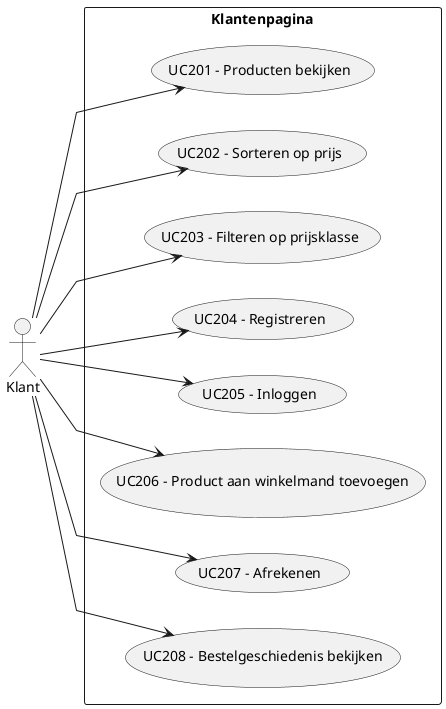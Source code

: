 @startuml
left to right direction
skinparam linetype polyline
actor Klant

rectangle "Klantenpagina" {
  Klant --> (UC201 - Producten bekijken)
  Klant --> (UC202 - Sorteren op prijs)
  Klant --> (UC203 - Filteren op prijsklasse)
  Klant --> (UC204 - Registreren)
  Klant --> (UC205 - Inloggen)
  Klant --> (UC206 - Product aan winkelmand toevoegen)
  Klant --> (UC207 - Afrekenen)
  Klant --> (UC208 - Bestelgeschiedenis bekijken)
}

@enduml